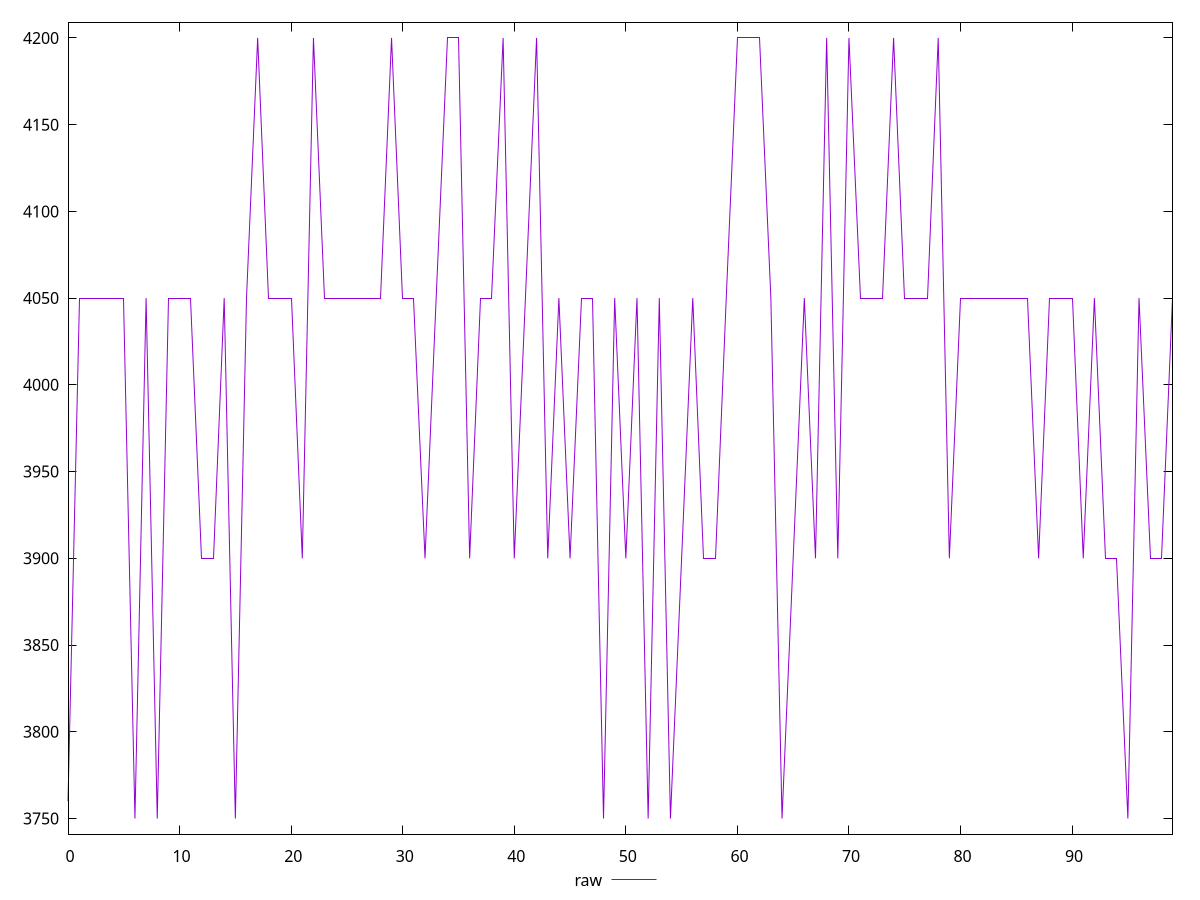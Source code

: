 reset

$raw <<EOF
0 3760
1 4050
2 4050
3 4050
4 4050
5 4050
6 3750
7 4050
8 3750
9 4050
10 4050
11 4050
12 3900
13 3900
14 4050
15 3750
16 4050
17 4200
18 4050
19 4050
20 4050
21 3900
22 4200
23 4050
24 4050
25 4050
26 4050
27 4050
28 4050
29 4200
30 4050
31 4050
32 3900
33 4050
34 4200
35 4200
36 3900
37 4050
38 4050
39 4200
40 3900
41 4050
42 4200
43 3900
44 4050
45 3900
46 4050
47 4050
48 3750
49 4050
50 3900
51 4050
52 3750
53 4050
54 3750
55 3900
56 4050
57 3900
58 3900
59 4050
60 4200
61 4200
62 4200
63 4050
64 3750
65 3900
66 4050
67 3900
68 4200
69 3900
70 4200
71 4050
72 4050
73 4050
74 4200
75 4050
76 4050
77 4050
78 4200
79 3900
80 4050
81 4050
82 4050
83 4050
84 4050
85 4050
86 4050
87 3900
88 4050
89 4050
90 4050
91 3900
92 4050
93 3900
94 3900
95 3750
96 4050
97 3900
98 3900
99 4050
EOF

set key outside below
set xrange [0:99]
set yrange [3741:4209]
set trange [3741:4209]
set terminal svg size 640, 500 enhanced background rgb 'white'
set output "reports/report_00033_2021-03-01T14-23-16.841Z/uses-text-compression/samples/astro-inner-cached/raw/values.svg"

plot $raw title "raw" with line

reset
